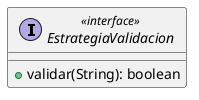 @startuml
'https://plantuml.com/class-diagram
interface EstrategiaValidacion << interface >> {
  + validar(String): boolean
}

@enduml